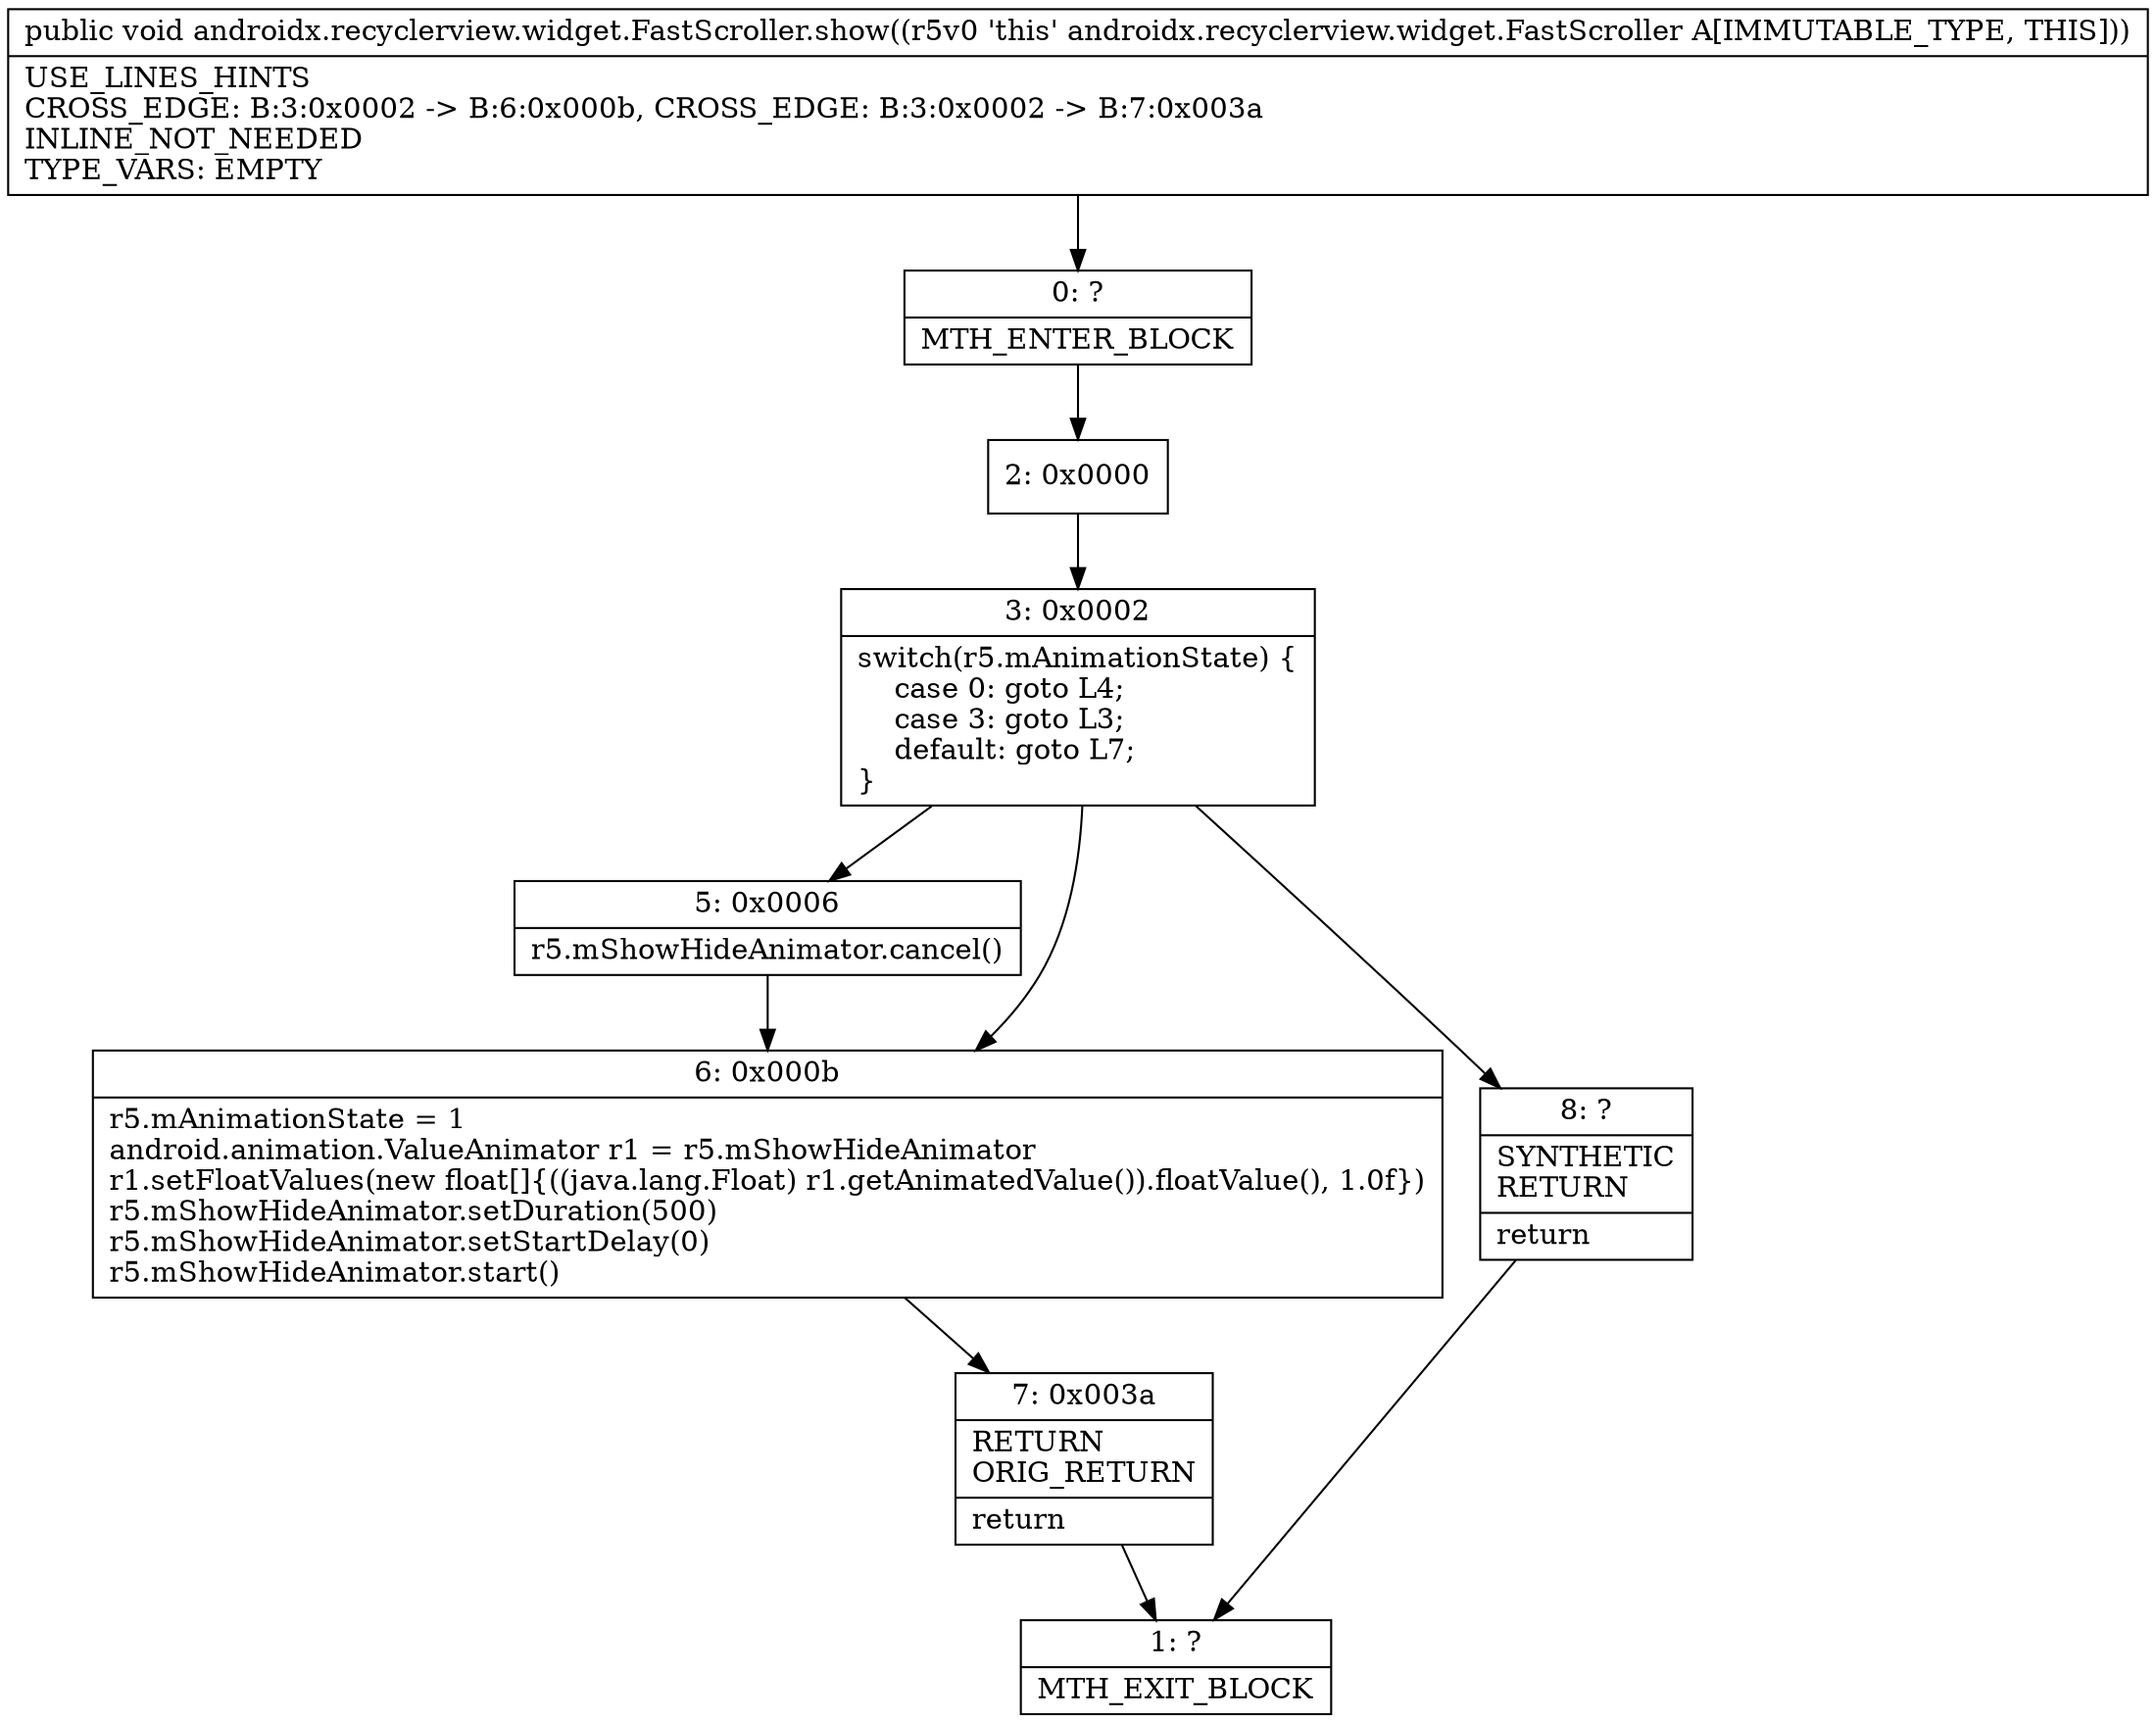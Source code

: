 digraph "CFG forandroidx.recyclerview.widget.FastScroller.show()V" {
Node_0 [shape=record,label="{0\:\ ?|MTH_ENTER_BLOCK\l}"];
Node_2 [shape=record,label="{2\:\ 0x0000}"];
Node_3 [shape=record,label="{3\:\ 0x0002|switch(r5.mAnimationState) \{\l    case 0: goto L4;\l    case 3: goto L3;\l    default: goto L7;\l\}\l}"];
Node_5 [shape=record,label="{5\:\ 0x0006|r5.mShowHideAnimator.cancel()\l}"];
Node_6 [shape=record,label="{6\:\ 0x000b|r5.mAnimationState = 1\landroid.animation.ValueAnimator r1 = r5.mShowHideAnimator\lr1.setFloatValues(new float[]\{((java.lang.Float) r1.getAnimatedValue()).floatValue(), 1.0f\})\lr5.mShowHideAnimator.setDuration(500)\lr5.mShowHideAnimator.setStartDelay(0)\lr5.mShowHideAnimator.start()\l}"];
Node_7 [shape=record,label="{7\:\ 0x003a|RETURN\lORIG_RETURN\l|return\l}"];
Node_1 [shape=record,label="{1\:\ ?|MTH_EXIT_BLOCK\l}"];
Node_8 [shape=record,label="{8\:\ ?|SYNTHETIC\lRETURN\l|return\l}"];
MethodNode[shape=record,label="{public void androidx.recyclerview.widget.FastScroller.show((r5v0 'this' androidx.recyclerview.widget.FastScroller A[IMMUTABLE_TYPE, THIS]))  | USE_LINES_HINTS\lCROSS_EDGE: B:3:0x0002 \-\> B:6:0x000b, CROSS_EDGE: B:3:0x0002 \-\> B:7:0x003a\lINLINE_NOT_NEEDED\lTYPE_VARS: EMPTY\l}"];
MethodNode -> Node_0;Node_0 -> Node_2;
Node_2 -> Node_3;
Node_3 -> Node_5;
Node_3 -> Node_6;
Node_3 -> Node_8;
Node_5 -> Node_6;
Node_6 -> Node_7;
Node_7 -> Node_1;
Node_8 -> Node_1;
}

